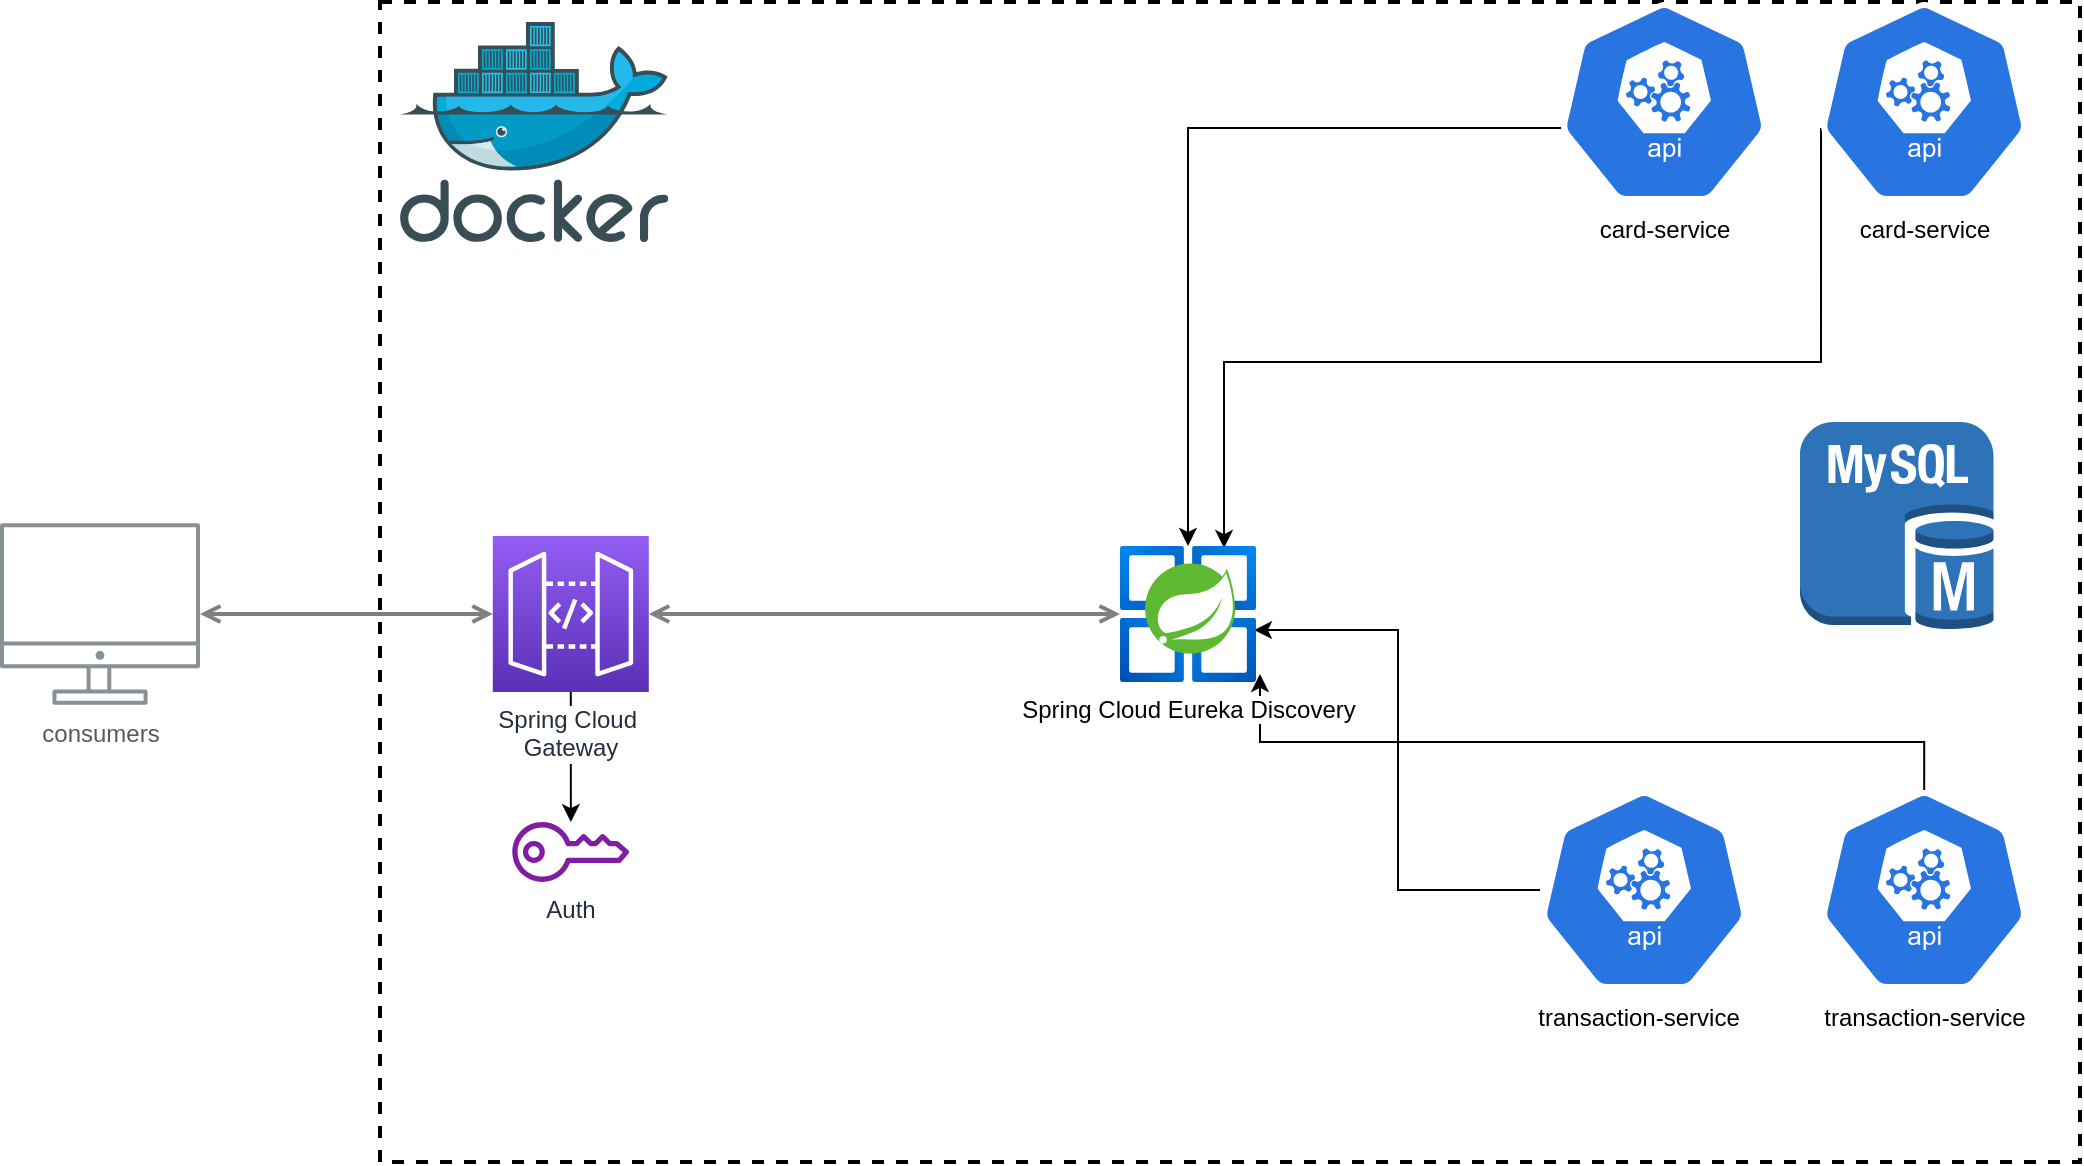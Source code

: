 <mxfile version="21.5.2" type="device">
  <diagram id="Ht1M8jgEwFfnCIfOTk4-" name="microservicios v1">
    <mxGraphModel dx="1098" dy="670" grid="1" gridSize="10" guides="1" tooltips="1" connect="1" arrows="1" fold="1" page="1" pageScale="1" pageWidth="1169" pageHeight="827" math="0" shadow="0">
      <root>
        <mxCell id="0" />
        <mxCell id="1" parent="0" />
        <mxCell id="t-BpzT4MY3fLpFHktupe-6" value="" style="rounded=0;whiteSpace=wrap;html=1;fillColor=none;dashed=1;strokeWidth=2;" parent="1" vertex="1">
          <mxGeometry x="310" y="20" width="850" height="580" as="geometry" />
        </mxCell>
        <mxCell id="UEzPUAAOIrF-is8g5C7q-128" style="rounded=0;orthogonalLoop=1;jettySize=auto;html=1;startArrow=open;startFill=0;endArrow=open;endFill=0;strokeWidth=2;strokeColor=#808080;" parent="1" source="UEzPUAAOIrF-is8g5C7q-109" target="UEzPUAAOIrF-is8g5C7q-114" edge="1">
          <mxGeometry relative="1" as="geometry" />
        </mxCell>
        <mxCell id="UEzPUAAOIrF-is8g5C7q-109" value="consumers" style="outlineConnect=0;gradientColor=none;fontColor=#545B64;strokeColor=none;fillColor=#879196;dashed=0;verticalLabelPosition=bottom;verticalAlign=top;align=center;html=1;fontSize=12;fontStyle=0;aspect=fixed;shape=mxgraph.aws4.illustration_desktop;pointerEvents=1;labelBackgroundColor=#ffffff;" parent="1" vertex="1">
          <mxGeometry x="120" y="280.5" width="100" height="91" as="geometry" />
        </mxCell>
        <mxCell id="t-BpzT4MY3fLpFHktupe-16" style="edgeStyle=orthogonalEdgeStyle;rounded=0;orthogonalLoop=1;jettySize=auto;html=1;endArrow=open;strokeColor=#808080;startArrow=open;startFill=0;endFill=0;strokeWidth=2;" parent="1" source="UEzPUAAOIrF-is8g5C7q-114" target="t-BpzT4MY3fLpFHktupe-8" edge="1">
          <mxGeometry relative="1" as="geometry" />
        </mxCell>
        <mxCell id="t-BpzT4MY3fLpFHktupe-23" value="" style="edgeStyle=orthogonalEdgeStyle;rounded=0;orthogonalLoop=1;jettySize=auto;html=1;" parent="1" source="UEzPUAAOIrF-is8g5C7q-114" target="t-BpzT4MY3fLpFHktupe-17" edge="1">
          <mxGeometry relative="1" as="geometry" />
        </mxCell>
        <mxCell id="UEzPUAAOIrF-is8g5C7q-114" value="Spring Cloud&amp;nbsp;&lt;br&gt;Gateway" style="outlineConnect=0;fontColor=#232F3E;gradientColor=#945DF2;gradientDirection=north;fillColor=#5A30B5;strokeColor=#ffffff;dashed=0;verticalLabelPosition=bottom;verticalAlign=top;align=center;html=1;fontSize=12;fontStyle=0;aspect=fixed;shape=mxgraph.aws4.resourceIcon;resIcon=mxgraph.aws4.api_gateway;labelBackgroundColor=#ffffff;" parent="1" vertex="1">
          <mxGeometry x="366.4" y="287" width="78" height="78" as="geometry" />
        </mxCell>
        <mxCell id="t-BpzT4MY3fLpFHktupe-10" style="edgeStyle=orthogonalEdgeStyle;rounded=0;orthogonalLoop=1;jettySize=auto;html=1;exitX=0.005;exitY=0.63;exitDx=0;exitDy=0;exitPerimeter=0;" parent="1" source="t-BpzT4MY3fLpFHktupe-1" target="t-BpzT4MY3fLpFHktupe-8" edge="1">
          <mxGeometry relative="1" as="geometry" />
        </mxCell>
        <mxCell id="t-BpzT4MY3fLpFHktupe-1" value="card-service" style="sketch=0;html=1;dashed=0;whitespace=wrap;fillColor=#2875E2;strokeColor=#ffffff;points=[[0.005,0.63,0],[0.1,0.2,0],[0.9,0.2,0],[0.5,0,0],[0.995,0.63,0],[0.72,0.99,0],[0.5,1,0],[0.28,0.99,0]];verticalLabelPosition=bottom;align=center;verticalAlign=top;shape=mxgraph.kubernetes.icon;prIcon=api" parent="1" vertex="1">
          <mxGeometry x="900" y="20" width="104.17" height="100" as="geometry" />
        </mxCell>
        <mxCell id="t-BpzT4MY3fLpFHktupe-11" style="edgeStyle=orthogonalEdgeStyle;rounded=0;orthogonalLoop=1;jettySize=auto;html=1;entryX=0.765;entryY=0.015;entryDx=0;entryDy=0;entryPerimeter=0;exitX=0.005;exitY=0.63;exitDx=0;exitDy=0;exitPerimeter=0;" parent="1" source="t-BpzT4MY3fLpFHktupe-2" target="t-BpzT4MY3fLpFHktupe-8" edge="1">
          <mxGeometry relative="1" as="geometry">
            <Array as="points">
              <mxPoint x="1031" y="200" />
              <mxPoint x="732" y="200" />
            </Array>
          </mxGeometry>
        </mxCell>
        <mxCell id="t-BpzT4MY3fLpFHktupe-2" value="card-service" style="sketch=0;html=1;dashed=0;whitespace=wrap;fillColor=#2875E2;strokeColor=#ffffff;points=[[0.005,0.63,0],[0.1,0.2,0],[0.9,0.2,0],[0.5,0,0],[0.995,0.63,0],[0.72,0.99,0],[0.5,1,0],[0.28,0.99,0]];verticalLabelPosition=bottom;align=center;verticalAlign=top;shape=mxgraph.kubernetes.icon;prIcon=api" parent="1" vertex="1">
          <mxGeometry x="1030" y="20" width="104.17" height="100" as="geometry" />
        </mxCell>
        <mxCell id="t-BpzT4MY3fLpFHktupe-12" style="edgeStyle=orthogonalEdgeStyle;rounded=0;orthogonalLoop=1;jettySize=auto;html=1;entryX=0.985;entryY=0.618;entryDx=0;entryDy=0;entryPerimeter=0;" parent="1" source="t-BpzT4MY3fLpFHktupe-3" target="t-BpzT4MY3fLpFHktupe-8" edge="1">
          <mxGeometry relative="1" as="geometry" />
        </mxCell>
        <mxCell id="t-BpzT4MY3fLpFHktupe-3" value="transaction-service&lt;span style=&quot;white-space: pre;&quot;&gt;&#x9;&lt;/span&gt;" style="sketch=0;html=1;dashed=0;whitespace=wrap;fillColor=#2875E2;strokeColor=#ffffff;points=[[0.005,0.63,0],[0.1,0.2,0],[0.9,0.2,0],[0.5,0,0],[0.995,0.63,0],[0.72,0.99,0],[0.5,1,0],[0.28,0.99,0]];verticalLabelPosition=bottom;align=center;verticalAlign=top;shape=mxgraph.kubernetes.icon;prIcon=api" parent="1" vertex="1">
          <mxGeometry x="890" y="414" width="104.17" height="100" as="geometry" />
        </mxCell>
        <mxCell id="t-BpzT4MY3fLpFHktupe-13" style="edgeStyle=orthogonalEdgeStyle;rounded=0;orthogonalLoop=1;jettySize=auto;html=1;entryX=1.029;entryY=0.941;entryDx=0;entryDy=0;entryPerimeter=0;" parent="1" source="t-BpzT4MY3fLpFHktupe-4" target="t-BpzT4MY3fLpFHktupe-8" edge="1">
          <mxGeometry relative="1" as="geometry">
            <mxPoint x="770" y="390" as="targetPoint" />
            <Array as="points">
              <mxPoint x="1082" y="390" />
            </Array>
          </mxGeometry>
        </mxCell>
        <mxCell id="t-BpzT4MY3fLpFHktupe-4" value="transaction-service" style="sketch=0;html=1;dashed=0;whitespace=wrap;fillColor=#2875E2;strokeColor=#ffffff;points=[[0.005,0.63,0],[0.1,0.2,0],[0.9,0.2,0],[0.5,0,0],[0.995,0.63,0],[0.72,0.99,0],[0.5,1,0],[0.28,0.99,0]];verticalLabelPosition=bottom;align=center;verticalAlign=top;shape=mxgraph.kubernetes.icon;prIcon=api" parent="1" vertex="1">
          <mxGeometry x="1030" y="414" width="104.17" height="100" as="geometry" />
        </mxCell>
        <mxCell id="t-BpzT4MY3fLpFHktupe-7" value="" style="sketch=0;aspect=fixed;html=1;points=[];align=center;image;fontSize=12;image=img/lib/mscae/Docker.svg;dashed=1;" parent="1" vertex="1">
          <mxGeometry x="320" y="30" width="134.15" height="110" as="geometry" />
        </mxCell>
        <mxCell id="t-BpzT4MY3fLpFHktupe-8" value="Spring Cloud Eureka Discovery" style="aspect=fixed;html=1;points=[];align=center;image;fontSize=12;image=img/lib/azure2/compute/Azure_Spring_Cloud.svg;dashed=1;" parent="1" vertex="1">
          <mxGeometry x="680" y="292" width="68" height="68" as="geometry" />
        </mxCell>
        <mxCell id="t-BpzT4MY3fLpFHktupe-17" value="Auth" style="sketch=0;outlineConnect=0;fontColor=#232F3E;gradientColor=none;fillColor=#801EA3;strokeColor=none;dashed=0;verticalLabelPosition=bottom;verticalAlign=top;align=center;html=1;fontSize=12;fontStyle=0;aspect=fixed;pointerEvents=1;shape=mxgraph.aws4.addon;" parent="1" vertex="1">
          <mxGeometry x="376.15" y="430" width="58.5" height="30" as="geometry" />
        </mxCell>
        <mxCell id="VRGe0TusuyNJdKc4_1dA-1" value="" style="outlineConnect=0;dashed=0;verticalLabelPosition=bottom;verticalAlign=top;align=center;html=1;shape=mxgraph.aws3.mysql_db_instance;fillColor=#2E73B8;gradientColor=none;" vertex="1" parent="1">
          <mxGeometry x="1020" y="230" width="96.74" height="104" as="geometry" />
        </mxCell>
      </root>
    </mxGraphModel>
  </diagram>
</mxfile>
